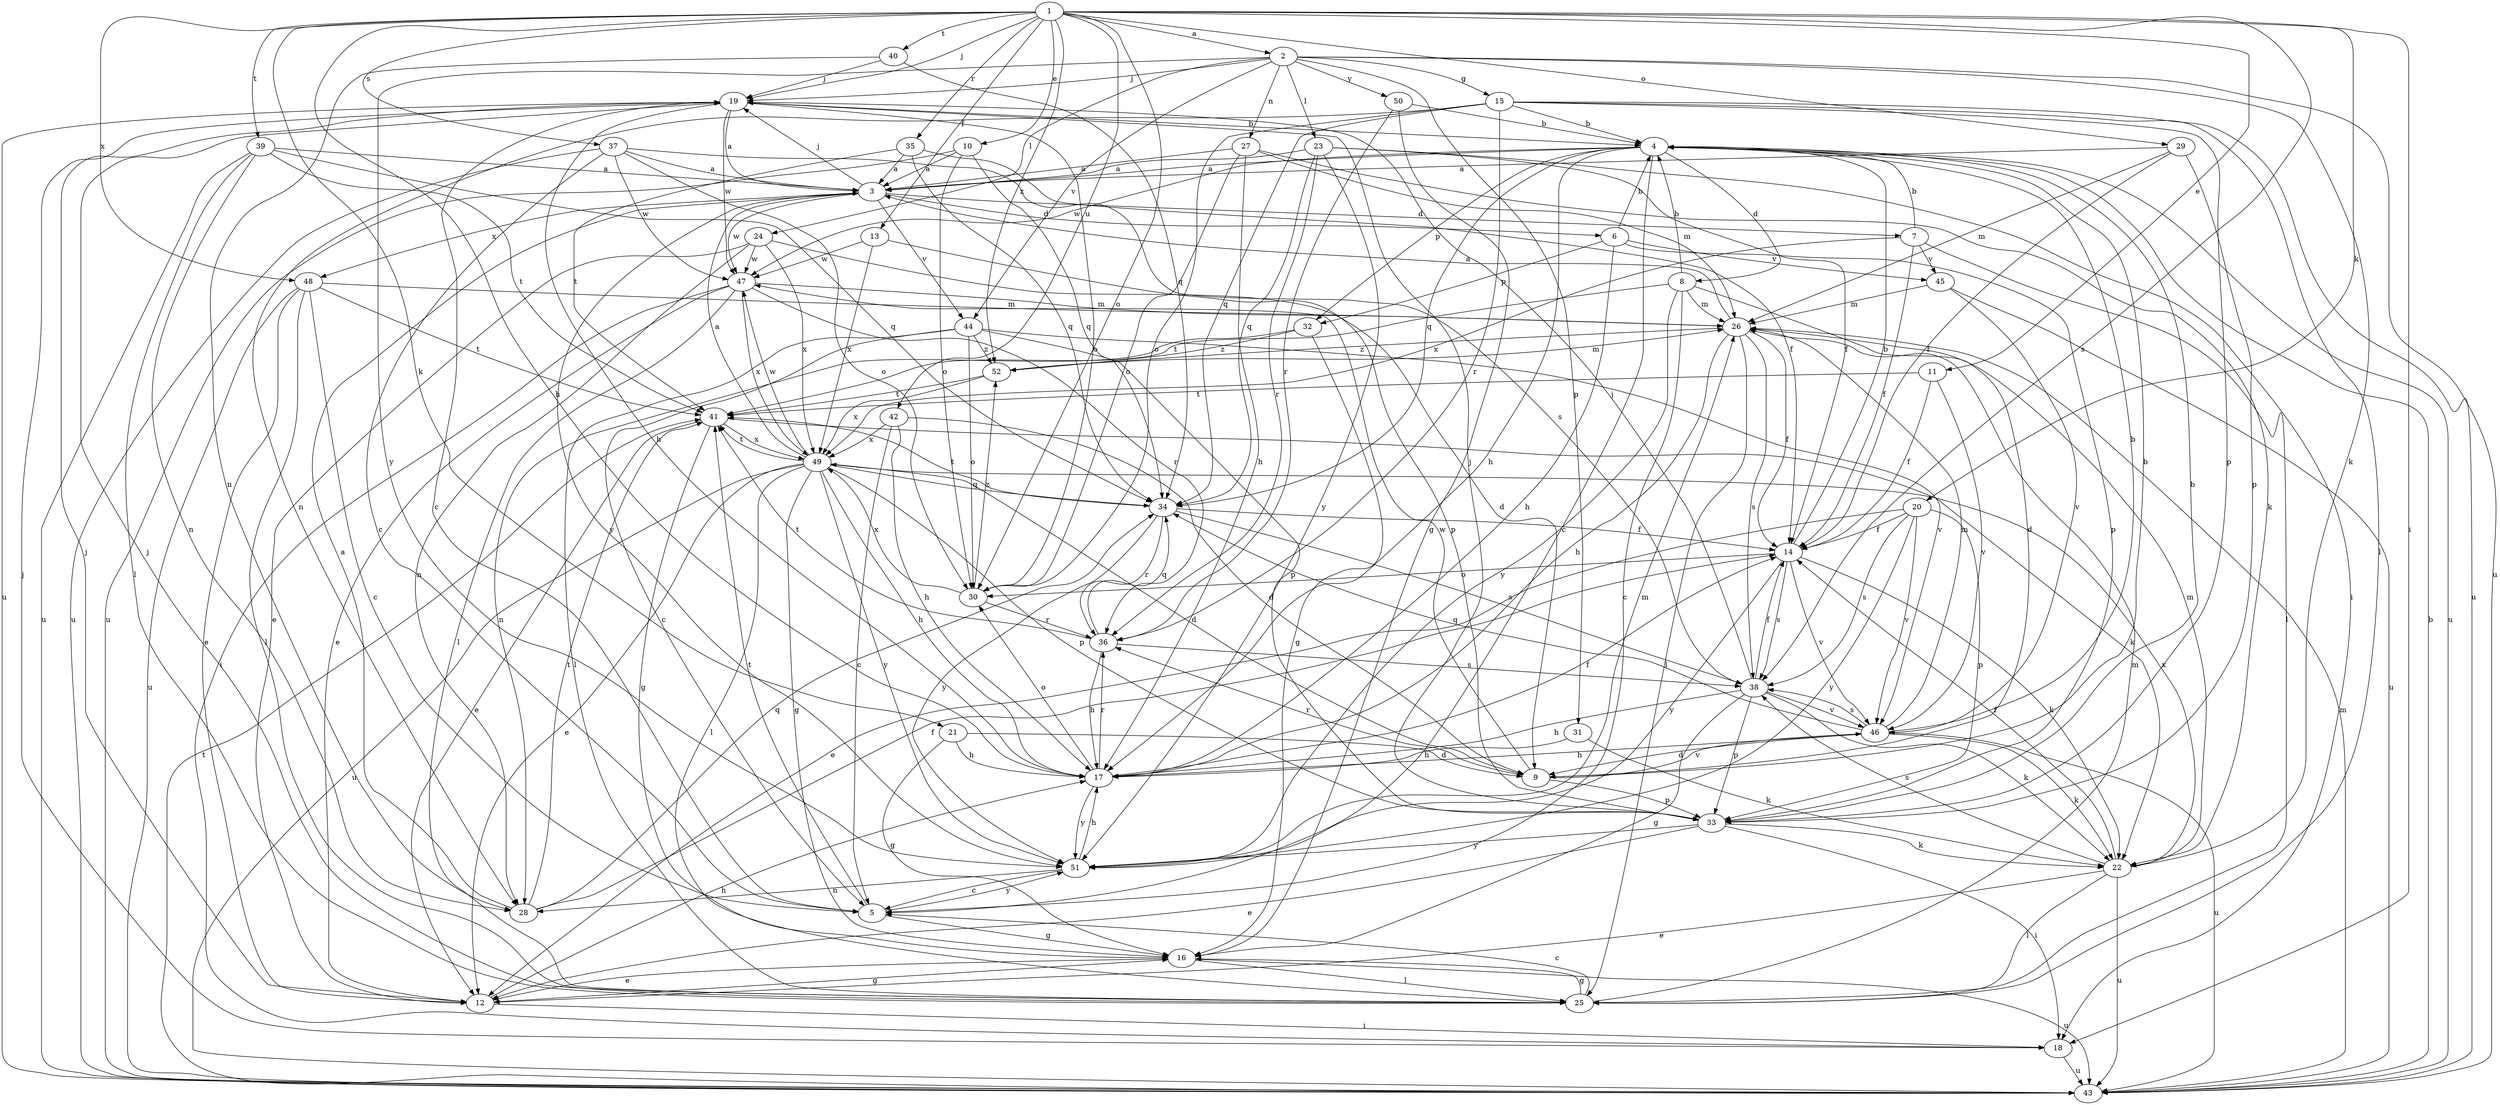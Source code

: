 strict digraph  {
	1 -> 2 [label=a];
	4 -> 3 [label=a];
	10 -> 3 [label=a];
	19 -> 3 [label=a];
	23 -> 3 [label=a];
	26 -> 3 [label=a];
	27 -> 3 [label=a];
	28 -> 3 [label=a];
	29 -> 3 [label=a];
	35 -> 3 [label=a];
	37 -> 3 [label=a];
	39 -> 3 [label=a];
	49 -> 3 [label=a];
	6 -> 4 [label=b];
	7 -> 4 [label=b];
	8 -> 4 [label=b];
	9 -> 4 [label=b];
	14 -> 4 [label=b];
	15 -> 4 [label=b];
	19 -> 4 [label=b];
	33 -> 4 [label=b];
	43 -> 4 [label=b];
	46 -> 4 [label=b];
	50 -> 4 [label=b];
	4 -> 5 [label=c];
	8 -> 5 [label=c];
	19 -> 5 [label=c];
	25 -> 5 [label=c];
	37 -> 5 [label=c];
	42 -> 5 [label=c];
	44 -> 5 [label=c];
	48 -> 5 [label=c];
	51 -> 5 [label=c];
	3 -> 6 [label=d];
	3 -> 7 [label=d];
	4 -> 8 [label=d];
	8 -> 9 [label=d];
	21 -> 9 [label=d];
	24 -> 9 [label=d];
	42 -> 9 [label=d];
	46 -> 9 [label=d];
	49 -> 9 [label=d];
	1 -> 10 [label=e];
	1 -> 11 [label=e];
	16 -> 12 [label=e];
	20 -> 12 [label=e];
	22 -> 12 [label=e];
	24 -> 12 [label=e];
	33 -> 12 [label=e];
	41 -> 12 [label=e];
	47 -> 12 [label=e];
	48 -> 12 [label=e];
	49 -> 12 [label=e];
	1 -> 13 [label=f];
	7 -> 14 [label=f];
	11 -> 14 [label=f];
	17 -> 14 [label=f];
	20 -> 14 [label=f];
	22 -> 14 [label=f];
	23 -> 14 [label=f];
	26 -> 14 [label=f];
	28 -> 14 [label=f];
	29 -> 14 [label=f];
	34 -> 14 [label=f];
	35 -> 14 [label=f];
	38 -> 14 [label=f];
	2 -> 15 [label=g];
	5 -> 16 [label=g];
	12 -> 16 [label=g];
	21 -> 16 [label=g];
	25 -> 16 [label=g];
	32 -> 16 [label=g];
	38 -> 16 [label=g];
	41 -> 16 [label=g];
	49 -> 16 [label=g];
	50 -> 16 [label=g];
	1 -> 17 [label=h];
	4 -> 17 [label=h];
	6 -> 17 [label=h];
	12 -> 17 [label=h];
	19 -> 17 [label=h];
	21 -> 17 [label=h];
	26 -> 17 [label=h];
	27 -> 17 [label=h];
	31 -> 17 [label=h];
	36 -> 17 [label=h];
	38 -> 17 [label=h];
	42 -> 17 [label=h];
	46 -> 17 [label=h];
	49 -> 17 [label=h];
	51 -> 17 [label=h];
	1 -> 18 [label=i];
	12 -> 18 [label=i];
	23 -> 18 [label=i];
	33 -> 18 [label=i];
	47 -> 18 [label=i];
	1 -> 19 [label=j];
	2 -> 19 [label=j];
	3 -> 19 [label=j];
	12 -> 19 [label=j];
	18 -> 19 [label=j];
	25 -> 19 [label=j];
	33 -> 19 [label=j];
	38 -> 19 [label=j];
	40 -> 19 [label=j];
	1 -> 20 [label=k];
	1 -> 21 [label=k];
	2 -> 22 [label=k];
	14 -> 22 [label=k];
	27 -> 22 [label=k];
	31 -> 22 [label=k];
	33 -> 22 [label=k];
	38 -> 22 [label=k];
	41 -> 22 [label=k];
	46 -> 22 [label=k];
	2 -> 23 [label=l];
	2 -> 24 [label=l];
	7 -> 25 [label=l];
	15 -> 25 [label=l];
	16 -> 25 [label=l];
	22 -> 25 [label=l];
	26 -> 25 [label=l];
	39 -> 25 [label=l];
	44 -> 25 [label=l];
	47 -> 25 [label=l];
	48 -> 25 [label=l];
	49 -> 25 [label=l];
	8 -> 26 [label=m];
	22 -> 26 [label=m];
	25 -> 26 [label=m];
	27 -> 26 [label=m];
	29 -> 26 [label=m];
	43 -> 26 [label=m];
	45 -> 26 [label=m];
	46 -> 26 [label=m];
	47 -> 26 [label=m];
	48 -> 26 [label=m];
	51 -> 26 [label=m];
	52 -> 26 [label=m];
	2 -> 27 [label=n];
	15 -> 28 [label=n];
	24 -> 28 [label=n];
	32 -> 28 [label=n];
	39 -> 28 [label=n];
	40 -> 28 [label=n];
	51 -> 28 [label=n];
	1 -> 29 [label=o];
	1 -> 30 [label=o];
	10 -> 30 [label=o];
	14 -> 30 [label=o];
	15 -> 30 [label=o];
	17 -> 30 [label=o];
	19 -> 30 [label=o];
	27 -> 30 [label=o];
	37 -> 30 [label=o];
	44 -> 30 [label=o];
	2 -> 31 [label=p];
	4 -> 32 [label=p];
	6 -> 32 [label=p];
	6 -> 33 [label=p];
	9 -> 33 [label=p];
	13 -> 33 [label=p];
	15 -> 33 [label=p];
	20 -> 33 [label=p];
	29 -> 33 [label=p];
	38 -> 33 [label=p];
	44 -> 33 [label=p];
	49 -> 33 [label=p];
	4 -> 34 [label=q];
	10 -> 34 [label=q];
	15 -> 34 [label=q];
	23 -> 34 [label=q];
	28 -> 34 [label=q];
	35 -> 34 [label=q];
	36 -> 34 [label=q];
	39 -> 34 [label=q];
	40 -> 34 [label=q];
	46 -> 34 [label=q];
	49 -> 34 [label=q];
	1 -> 35 [label=r];
	9 -> 36 [label=r];
	15 -> 36 [label=r];
	17 -> 36 [label=r];
	23 -> 36 [label=r];
	30 -> 36 [label=r];
	34 -> 36 [label=r];
	47 -> 36 [label=r];
	50 -> 36 [label=r];
	1 -> 37 [label=s];
	1 -> 38 [label=s];
	14 -> 38 [label=s];
	20 -> 38 [label=s];
	22 -> 38 [label=s];
	26 -> 38 [label=s];
	34 -> 38 [label=s];
	36 -> 38 [label=s];
	37 -> 38 [label=s];
	46 -> 38 [label=s];
	1 -> 39 [label=t];
	1 -> 40 [label=t];
	5 -> 41 [label=t];
	8 -> 41 [label=t];
	11 -> 41 [label=t];
	28 -> 41 [label=t];
	34 -> 41 [label=t];
	35 -> 41 [label=t];
	36 -> 41 [label=t];
	39 -> 41 [label=t];
	43 -> 41 [label=t];
	48 -> 41 [label=t];
	49 -> 41 [label=t];
	52 -> 41 [label=t];
	1 -> 42 [label=u];
	2 -> 43 [label=u];
	4 -> 43 [label=u];
	10 -> 43 [label=u];
	15 -> 43 [label=u];
	16 -> 43 [label=u];
	18 -> 43 [label=u];
	19 -> 43 [label=u];
	22 -> 43 [label=u];
	37 -> 43 [label=u];
	39 -> 43 [label=u];
	45 -> 43 [label=u];
	46 -> 43 [label=u];
	48 -> 43 [label=u];
	49 -> 43 [label=u];
	2 -> 44 [label=v];
	3 -> 44 [label=v];
	6 -> 45 [label=v];
	7 -> 45 [label=v];
	9 -> 46 [label=v];
	11 -> 46 [label=v];
	14 -> 46 [label=v];
	20 -> 46 [label=v];
	38 -> 46 [label=v];
	44 -> 46 [label=v];
	45 -> 46 [label=v];
	3 -> 47 [label=w];
	4 -> 47 [label=w];
	9 -> 47 [label=w];
	13 -> 47 [label=w];
	19 -> 47 [label=w];
	24 -> 47 [label=w];
	37 -> 47 [label=w];
	49 -> 47 [label=w];
	1 -> 48 [label=x];
	3 -> 48 [label=x];
	7 -> 49 [label=x];
	13 -> 49 [label=x];
	22 -> 49 [label=x];
	24 -> 49 [label=x];
	30 -> 49 [label=x];
	41 -> 49 [label=x];
	42 -> 49 [label=x];
	47 -> 49 [label=x];
	52 -> 49 [label=x];
	2 -> 50 [label=y];
	2 -> 51 [label=y];
	3 -> 51 [label=y];
	5 -> 51 [label=y];
	8 -> 51 [label=y];
	14 -> 51 [label=y];
	17 -> 51 [label=y];
	20 -> 51 [label=y];
	23 -> 51 [label=y];
	33 -> 51 [label=y];
	34 -> 51 [label=y];
	49 -> 51 [label=y];
	1 -> 52 [label=z];
	26 -> 52 [label=z];
	30 -> 52 [label=z];
	32 -> 52 [label=z];
	44 -> 52 [label=z];
}
